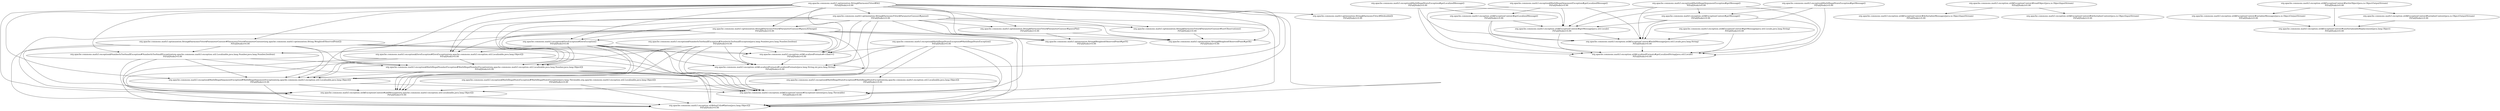 digraph G {
  "org.apache.commons.math3.optimization.fitting$HarmonicFitter$ParameterGuesser#HarmonicFitter$ParameterGuesser(org.apache.commons.math3.optimization.fitting.WeightedObservedPoint[])" [label="org.apache.commons.math3.optimization.fitting$HarmonicFitter$ParameterGuesser#HarmonicFitter$ParameterGuesser(org.apache.commons.math3.optimization.fitting.WeightedObservedPoint[])\nP(Fail|Node)=0.00"];
  "org.apache.commons.math3.exception$NumberIsTooSmallException#NumberIsTooSmallException(org.apache.commons.math3.exception.util.Localizable,java.lang.Number,java.lang.Number,boolean)" [label="org.apache.commons.math3.exception$NumberIsTooSmallException#NumberIsTooSmallException(org.apache.commons.math3.exception.util.Localizable,java.lang.Number,java.lang.Number,boolean)\nP(Fail|Node)=0.00"];
  "org.apache.commons.math3.exception.util$LocalizedFormats#<clinit>()" [label="org.apache.commons.math3.exception.util$LocalizedFormats#<clinit>()\nP(Fail|Node)=0.00"];
  "org.apache.commons.math3.exception.util$ArgUtils#flatten(java.lang.Object[])" [label="org.apache.commons.math3.exception.util$ArgUtils#flatten(java.lang.Object[])\nP(Fail|Node)=0.00"];
  "org.apache.commons.math3.exception.util$ExceptionContext#addMessage(org.apache.commons.math3.exception.util.Localizable,java.lang.Object[])" [label="org.apache.commons.math3.exception.util$ExceptionContext#addMessage(org.apache.commons.math3.exception.util.Localizable,java.lang.Object[])\nP(Fail|Node)=0.00"];
  "org.apache.commons.math3.exception$MathIllegalArgumentException#MathIllegalArgumentException(org.apache.commons.math3.exception.util.Localizable,java.lang.Object[])" [label="org.apache.commons.math3.exception$MathIllegalArgumentException#MathIllegalArgumentException(org.apache.commons.math3.exception.util.Localizable,java.lang.Object[])\nP(Fail|Node)=0.00"];
  "org.apache.commons.math3.exception.util$LocalizedFormats#LocalizedFormats(java.lang.String,int,java.lang.String)" [label="org.apache.commons.math3.exception.util$LocalizedFormats#LocalizedFormats(java.lang.String,int,java.lang.String)\nP(Fail|Node)=0.00"];
  "org.apache.commons.math3.exception$MathIllegalNumberException#MathIllegalNumberException(org.apache.commons.math3.exception.util.Localizable,java.lang.Number,java.lang.Object[])" [label="org.apache.commons.math3.exception$MathIllegalNumberException#MathIllegalNumberException(org.apache.commons.math3.exception.util.Localizable,java.lang.Number,java.lang.Object[])\nP(Fail|Node)=0.00"];
  "org.apache.commons.math3.exception.util$ExceptionContext#ExceptionContext(java.lang.Throwable)" [label="org.apache.commons.math3.exception.util$ExceptionContext#ExceptionContext(java.lang.Throwable)\nP(Fail|Node)=0.00"];
  "org.apache.commons.math3.exception.util$ExceptionContext#getMessage(java.util.Locale)" [label="org.apache.commons.math3.exception.util$ExceptionContext#getMessage(java.util.Locale)\nP(Fail|Node)=0.00"];
  "org.apache.commons.math3.exception.util$ExceptionContext#buildMessage(java.util.Locale,java.lang.String)" [label="org.apache.commons.math3.exception.util$ExceptionContext#buildMessage(java.util.Locale,java.lang.String)\nP(Fail|Node)=0.00"];
  "org.apache.commons.math3.exception.util$LocalizedFormats#getLocalizedString(java.util.Locale)" [label="org.apache.commons.math3.exception.util$LocalizedFormats#getLocalizedString(java.util.Locale)\nP(Fail|Node)=0.00"];
  "org.apache.commons.math3.exception$MathIllegalArgumentException#getLocalizedMessage()" [label="org.apache.commons.math3.exception$MathIllegalArgumentException#getLocalizedMessage()\nP(Fail|Node)=0.00"];
  "org.apache.commons.math3.exception.util$ExceptionContext#getLocalizedMessage()" [label="org.apache.commons.math3.exception.util$ExceptionContext#getLocalizedMessage()\nP(Fail|Node)=0.00"];
  "org.apache.commons.math3.optimization.fitting$HarmonicFitter$ParameterGuesser#guess()" [label="org.apache.commons.math3.optimization.fitting$HarmonicFitter$ParameterGuesser#guess()\nP(Fail|Node)=0.00"];
  "org.apache.commons.math3.optimization.fitting$WeightedObservedPoint#getX()" [label="org.apache.commons.math3.optimization.fitting$WeightedObservedPoint#getX()\nP(Fail|Node)=0.00"];
  "org.apache.commons.math3.optimization.fitting$HarmonicFitter$ParameterGuesser#guessAOmega()" [label="org.apache.commons.math3.optimization.fitting$HarmonicFitter$ParameterGuesser#guessAOmega()\nP(Fail|Node)=0.00"];
  "org.apache.commons.math3.exception$ZeroException#ZeroException(org.apache.commons.math3.exception.util.Localizable,java.lang.Object[])" [label="org.apache.commons.math3.exception$ZeroException#ZeroException(org.apache.commons.math3.exception.util.Localizable,java.lang.Object[])\nP(Fail|Node)=0.00"];
  "org.apache.commons.math3.optimization.fitting$WeightedObservedPoint#getY()" [label="org.apache.commons.math3.optimization.fitting$WeightedObservedPoint#getY()\nP(Fail|Node)=0.00"];
  "org.apache.commons.math3.optimization.fitting$HarmonicFitter$ParameterGuesser#guessPhi()" [label="org.apache.commons.math3.optimization.fitting$HarmonicFitter$ParameterGuesser#guessPhi()\nP(Fail|Node)=0.00"];
  "org.apache.commons.math3.exception$ZeroException#ZeroException()" [label="org.apache.commons.math3.exception$ZeroException#ZeroException()\nP(Fail|Node)=0.00"];
  "org.apache.commons.math3.optimization.fitting$HarmonicFitter$ParameterGuesser#sortObservations()" [label="org.apache.commons.math3.optimization.fitting$HarmonicFitter$ParameterGuesser#sortObservations()\nP(Fail|Node)=0.00"];
  "org.apache.commons.math3.exception$MathIllegalStateException#MathIllegalStateException(java.lang.Throwable,org.apache.commons.math3.exception.util.Localizable,java.lang.Object[])" [label="org.apache.commons.math3.exception$MathIllegalStateException#MathIllegalStateException(java.lang.Throwable,org.apache.commons.math3.exception.util.Localizable,java.lang.Object[])\nP(Fail|Node)=0.00"];
  "org.apache.commons.math3.exception$MathIllegalStateException#MathIllegalStateException(org.apache.commons.math3.exception.util.Localizable,java.lang.Object[])" [label="org.apache.commons.math3.exception$MathIllegalStateException#MathIllegalStateException(org.apache.commons.math3.exception.util.Localizable,java.lang.Object[])\nP(Fail|Node)=0.00"];
  "org.apache.commons.math3.exception$MathIllegalStateException#getLocalizedMessage()" [label="org.apache.commons.math3.exception$MathIllegalStateException#getLocalizedMessage()\nP(Fail|Node)=0.00"];
  "org.apache.commons.math3.optimization.fitting$HarmonicFitter#fit()" [label="org.apache.commons.math3.optimization.fitting$HarmonicFitter#fit()\nP(Fail|Node)=0.00"];
  "org.apache.commons.math3.optimization.fitting$HarmonicFitter#fit(double[])" [label="org.apache.commons.math3.optimization.fitting$HarmonicFitter#fit(double[])\nP(Fail|Node)=0.00"];
  "org.apache.commons.math3.exception$MathIllegalStateException#MathIllegalStateException()" [label="org.apache.commons.math3.exception$MathIllegalStateException#MathIllegalStateException()\nP(Fail|Node)=0.00"];
  "org.apache.commons.math3.exception.util$ExceptionContext#getMessage()" [label="org.apache.commons.math3.exception.util$ExceptionContext#getMessage()\nP(Fail|Node)=0.00"];
  "org.apache.commons.math3.exception$NumberIsTooSmallException#NumberIsTooSmallException(java.lang.Number,java.lang.Number,boolean)" [label="org.apache.commons.math3.exception$NumberIsTooSmallException#NumberIsTooSmallException(java.lang.Number,java.lang.Number,boolean)\nP(Fail|Node)=0.00"];
  "org.apache.commons.math3.exception.util$ExceptionContext#readObject(java.io.ObjectInputStream)" [label="org.apache.commons.math3.exception.util$ExceptionContext#readObject(java.io.ObjectInputStream)\nP(Fail|Node)=0.00"];
  "org.apache.commons.math3.exception.util$ExceptionContext#deSerializeMessages(java.io.ObjectInputStream)" [label="org.apache.commons.math3.exception.util$ExceptionContext#deSerializeMessages(java.io.ObjectInputStream)\nP(Fail|Node)=0.00"];
  "org.apache.commons.math3.exception.util$ExceptionContext#deSerializeContext(java.io.ObjectInputStream)" [label="org.apache.commons.math3.exception.util$ExceptionContext#deSerializeContext(java.io.ObjectInputStream)\nP(Fail|Node)=0.00"];
  "org.apache.commons.math3.exception.util$ExceptionContext#serializeMessages(java.io.ObjectOutputStream)" [label="org.apache.commons.math3.exception.util$ExceptionContext#serializeMessages(java.io.ObjectOutputStream)\nP(Fail|Node)=0.00"];
  "org.apache.commons.math3.exception.util$ExceptionContext#nonSerializableReplacement(java.lang.Object)" [label="org.apache.commons.math3.exception.util$ExceptionContext#nonSerializableReplacement(java.lang.Object)\nP(Fail|Node)=0.00"];
  "org.apache.commons.math3.exception.util$ExceptionContext#serializeContext(java.io.ObjectOutputStream)" [label="org.apache.commons.math3.exception.util$ExceptionContext#serializeContext(java.io.ObjectOutputStream)\nP(Fail|Node)=0.00"];
  "org.apache.commons.math3.exception.util$ExceptionContext#getMessage(java.util.Locale,java.lang.String)" [label="org.apache.commons.math3.exception.util$ExceptionContext#getMessage(java.util.Locale,java.lang.String)\nP(Fail|Node)=0.00"];
  "org.apache.commons.math3.exception$MathIllegalArgumentException#getMessage()" [label="org.apache.commons.math3.exception$MathIllegalArgumentException#getMessage()\nP(Fail|Node)=0.00"];
  "org.apache.commons.math3.exception.util$ExceptionContext#writeObject(java.io.ObjectOutputStream)" [label="org.apache.commons.math3.exception.util$ExceptionContext#writeObject(java.io.ObjectOutputStream)\nP(Fail|Node)=0.00"];
  "org.apache.commons.math3.exception$MathIllegalStateException#getMessage()" [label="org.apache.commons.math3.exception$MathIllegalStateException#getMessage()\nP(Fail|Node)=0.00"];
  "org.apache.commons.math3.optimization.fitting$HarmonicFitter$ParameterGuesser#HarmonicFitter$ParameterGuesser(org.apache.commons.math3.optimization.fitting.WeightedObservedPoint[])" -> "org.apache.commons.math3.exception$NumberIsTooSmallException#NumberIsTooSmallException(org.apache.commons.math3.exception.util.Localizable,java.lang.Number,java.lang.Number,boolean)";
  "org.apache.commons.math3.optimization.fitting$HarmonicFitter$ParameterGuesser#HarmonicFitter$ParameterGuesser(org.apache.commons.math3.optimization.fitting.WeightedObservedPoint[])" -> "org.apache.commons.math3.exception.util$LocalizedFormats#<clinit>()";
  "org.apache.commons.math3.optimization.fitting$HarmonicFitter$ParameterGuesser#HarmonicFitter$ParameterGuesser(org.apache.commons.math3.optimization.fitting.WeightedObservedPoint[])" -> "org.apache.commons.math3.exception.util$ArgUtils#flatten(java.lang.Object[])";
  "org.apache.commons.math3.optimization.fitting$HarmonicFitter$ParameterGuesser#HarmonicFitter$ParameterGuesser(org.apache.commons.math3.optimization.fitting.WeightedObservedPoint[])" -> "org.apache.commons.math3.exception.util$ExceptionContext#addMessage(org.apache.commons.math3.exception.util.Localizable,java.lang.Object[])";
  "org.apache.commons.math3.optimization.fitting$HarmonicFitter$ParameterGuesser#HarmonicFitter$ParameterGuesser(org.apache.commons.math3.optimization.fitting.WeightedObservedPoint[])" -> "org.apache.commons.math3.exception$MathIllegalArgumentException#MathIllegalArgumentException(org.apache.commons.math3.exception.util.Localizable,java.lang.Object[])";
  "org.apache.commons.math3.optimization.fitting$HarmonicFitter$ParameterGuesser#HarmonicFitter$ParameterGuesser(org.apache.commons.math3.optimization.fitting.WeightedObservedPoint[])" -> "org.apache.commons.math3.exception.util$LocalizedFormats#LocalizedFormats(java.lang.String,int,java.lang.String)";
  "org.apache.commons.math3.optimization.fitting$HarmonicFitter$ParameterGuesser#HarmonicFitter$ParameterGuesser(org.apache.commons.math3.optimization.fitting.WeightedObservedPoint[])" -> "org.apache.commons.math3.exception$MathIllegalNumberException#MathIllegalNumberException(org.apache.commons.math3.exception.util.Localizable,java.lang.Number,java.lang.Object[])";
  "org.apache.commons.math3.optimization.fitting$HarmonicFitter$ParameterGuesser#HarmonicFitter$ParameterGuesser(org.apache.commons.math3.optimization.fitting.WeightedObservedPoint[])" -> "org.apache.commons.math3.exception.util$ExceptionContext#ExceptionContext(java.lang.Throwable)";
  "org.apache.commons.math3.exception$NumberIsTooSmallException#NumberIsTooSmallException(org.apache.commons.math3.exception.util.Localizable,java.lang.Number,java.lang.Number,boolean)" -> "org.apache.commons.math3.exception.util$ArgUtils#flatten(java.lang.Object[])";
  "org.apache.commons.math3.exception$NumberIsTooSmallException#NumberIsTooSmallException(org.apache.commons.math3.exception.util.Localizable,java.lang.Number,java.lang.Number,boolean)" -> "org.apache.commons.math3.exception.util$ExceptionContext#addMessage(org.apache.commons.math3.exception.util.Localizable,java.lang.Object[])";
  "org.apache.commons.math3.exception$NumberIsTooSmallException#NumberIsTooSmallException(org.apache.commons.math3.exception.util.Localizable,java.lang.Number,java.lang.Number,boolean)" -> "org.apache.commons.math3.exception$MathIllegalArgumentException#MathIllegalArgumentException(org.apache.commons.math3.exception.util.Localizable,java.lang.Object[])";
  "org.apache.commons.math3.exception$NumberIsTooSmallException#NumberIsTooSmallException(org.apache.commons.math3.exception.util.Localizable,java.lang.Number,java.lang.Number,boolean)" -> "org.apache.commons.math3.exception$MathIllegalNumberException#MathIllegalNumberException(org.apache.commons.math3.exception.util.Localizable,java.lang.Number,java.lang.Object[])";
  "org.apache.commons.math3.exception$NumberIsTooSmallException#NumberIsTooSmallException(org.apache.commons.math3.exception.util.Localizable,java.lang.Number,java.lang.Number,boolean)" -> "org.apache.commons.math3.exception.util$ExceptionContext#ExceptionContext(java.lang.Throwable)";
  "org.apache.commons.math3.exception.util$LocalizedFormats#<clinit>()" -> "org.apache.commons.math3.exception.util$LocalizedFormats#LocalizedFormats(java.lang.String,int,java.lang.String)";
  "org.apache.commons.math3.exception.util$ExceptionContext#addMessage(org.apache.commons.math3.exception.util.Localizable,java.lang.Object[])" -> "org.apache.commons.math3.exception.util$ArgUtils#flatten(java.lang.Object[])";
  "org.apache.commons.math3.exception$MathIllegalArgumentException#MathIllegalArgumentException(org.apache.commons.math3.exception.util.Localizable,java.lang.Object[])" -> "org.apache.commons.math3.exception.util$ArgUtils#flatten(java.lang.Object[])";
  "org.apache.commons.math3.exception$MathIllegalArgumentException#MathIllegalArgumentException(org.apache.commons.math3.exception.util.Localizable,java.lang.Object[])" -> "org.apache.commons.math3.exception.util$ExceptionContext#addMessage(org.apache.commons.math3.exception.util.Localizable,java.lang.Object[])";
  "org.apache.commons.math3.exception$MathIllegalArgumentException#MathIllegalArgumentException(org.apache.commons.math3.exception.util.Localizable,java.lang.Object[])" -> "org.apache.commons.math3.exception.util$ExceptionContext#ExceptionContext(java.lang.Throwable)";
  "org.apache.commons.math3.exception$MathIllegalNumberException#MathIllegalNumberException(org.apache.commons.math3.exception.util.Localizable,java.lang.Number,java.lang.Object[])" -> "org.apache.commons.math3.exception.util$ArgUtils#flatten(java.lang.Object[])";
  "org.apache.commons.math3.exception$MathIllegalNumberException#MathIllegalNumberException(org.apache.commons.math3.exception.util.Localizable,java.lang.Number,java.lang.Object[])" -> "org.apache.commons.math3.exception.util$ExceptionContext#addMessage(org.apache.commons.math3.exception.util.Localizable,java.lang.Object[])";
  "org.apache.commons.math3.exception$MathIllegalNumberException#MathIllegalNumberException(org.apache.commons.math3.exception.util.Localizable,java.lang.Number,java.lang.Object[])" -> "org.apache.commons.math3.exception$MathIllegalArgumentException#MathIllegalArgumentException(org.apache.commons.math3.exception.util.Localizable,java.lang.Object[])";
  "org.apache.commons.math3.exception$MathIllegalNumberException#MathIllegalNumberException(org.apache.commons.math3.exception.util.Localizable,java.lang.Number,java.lang.Object[])" -> "org.apache.commons.math3.exception.util$ExceptionContext#ExceptionContext(java.lang.Throwable)";
  "org.apache.commons.math3.exception.util$ExceptionContext#getMessage(java.util.Locale)" -> "org.apache.commons.math3.exception.util$ExceptionContext#buildMessage(java.util.Locale,java.lang.String)";
  "org.apache.commons.math3.exception.util$ExceptionContext#getMessage(java.util.Locale)" -> "org.apache.commons.math3.exception.util$LocalizedFormats#getLocalizedString(java.util.Locale)";
  "org.apache.commons.math3.exception.util$ExceptionContext#buildMessage(java.util.Locale,java.lang.String)" -> "org.apache.commons.math3.exception.util$LocalizedFormats#getLocalizedString(java.util.Locale)";
  "org.apache.commons.math3.exception$MathIllegalArgumentException#getLocalizedMessage()" -> "org.apache.commons.math3.exception.util$ExceptionContext#getMessage(java.util.Locale)";
  "org.apache.commons.math3.exception$MathIllegalArgumentException#getLocalizedMessage()" -> "org.apache.commons.math3.exception.util$ExceptionContext#getLocalizedMessage()";
  "org.apache.commons.math3.exception$MathIllegalArgumentException#getLocalizedMessage()" -> "org.apache.commons.math3.exception.util$ExceptionContext#buildMessage(java.util.Locale,java.lang.String)";
  "org.apache.commons.math3.exception$MathIllegalArgumentException#getLocalizedMessage()" -> "org.apache.commons.math3.exception.util$LocalizedFormats#getLocalizedString(java.util.Locale)";
  "org.apache.commons.math3.exception.util$ExceptionContext#getLocalizedMessage()" -> "org.apache.commons.math3.exception.util$ExceptionContext#getMessage(java.util.Locale)";
  "org.apache.commons.math3.exception.util$ExceptionContext#getLocalizedMessage()" -> "org.apache.commons.math3.exception.util$ExceptionContext#buildMessage(java.util.Locale,java.lang.String)";
  "org.apache.commons.math3.exception.util$ExceptionContext#getLocalizedMessage()" -> "org.apache.commons.math3.exception.util$LocalizedFormats#getLocalizedString(java.util.Locale)";
  "org.apache.commons.math3.optimization.fitting$HarmonicFitter$ParameterGuesser#guess()" -> "org.apache.commons.math3.optimization.fitting$WeightedObservedPoint#getX()";
  "org.apache.commons.math3.optimization.fitting$HarmonicFitter$ParameterGuesser#guess()" -> "org.apache.commons.math3.optimization.fitting$HarmonicFitter$ParameterGuesser#guessAOmega()";
  "org.apache.commons.math3.optimization.fitting$HarmonicFitter$ParameterGuesser#guess()" -> "org.apache.commons.math3.exception$ZeroException#ZeroException(org.apache.commons.math3.exception.util.Localizable,java.lang.Object[])";
  "org.apache.commons.math3.optimization.fitting$HarmonicFitter$ParameterGuesser#guess()" -> "org.apache.commons.math3.optimization.fitting$WeightedObservedPoint#getY()";
  "org.apache.commons.math3.optimization.fitting$HarmonicFitter$ParameterGuesser#guess()" -> "org.apache.commons.math3.exception.util$LocalizedFormats#<clinit>()";
  "org.apache.commons.math3.optimization.fitting$HarmonicFitter$ParameterGuesser#guess()" -> "org.apache.commons.math3.exception.util$ArgUtils#flatten(java.lang.Object[])";
  "org.apache.commons.math3.optimization.fitting$HarmonicFitter$ParameterGuesser#guess()" -> "org.apache.commons.math3.optimization.fitting$HarmonicFitter$ParameterGuesser#guessPhi()";
  "org.apache.commons.math3.optimization.fitting$HarmonicFitter$ParameterGuesser#guess()" -> "org.apache.commons.math3.exception$ZeroException#ZeroException()";
  "org.apache.commons.math3.optimization.fitting$HarmonicFitter$ParameterGuesser#guess()" -> "org.apache.commons.math3.exception.util$ExceptionContext#addMessage(org.apache.commons.math3.exception.util.Localizable,java.lang.Object[])";
  "org.apache.commons.math3.optimization.fitting$HarmonicFitter$ParameterGuesser#guess()" -> "org.apache.commons.math3.exception$MathIllegalArgumentException#MathIllegalArgumentException(org.apache.commons.math3.exception.util.Localizable,java.lang.Object[])";
  "org.apache.commons.math3.optimization.fitting$HarmonicFitter$ParameterGuesser#guess()" -> "org.apache.commons.math3.exception.util$LocalizedFormats#LocalizedFormats(java.lang.String,int,java.lang.String)";
  "org.apache.commons.math3.optimization.fitting$HarmonicFitter$ParameterGuesser#guess()" -> "org.apache.commons.math3.exception$MathIllegalNumberException#MathIllegalNumberException(org.apache.commons.math3.exception.util.Localizable,java.lang.Number,java.lang.Object[])";
  "org.apache.commons.math3.optimization.fitting$HarmonicFitter$ParameterGuesser#guess()" -> "org.apache.commons.math3.optimization.fitting$HarmonicFitter$ParameterGuesser#sortObservations()";
  "org.apache.commons.math3.optimization.fitting$HarmonicFitter$ParameterGuesser#guess()" -> "org.apache.commons.math3.exception.util$ExceptionContext#ExceptionContext(java.lang.Throwable)";
  "org.apache.commons.math3.optimization.fitting$HarmonicFitter$ParameterGuesser#guessAOmega()" -> "org.apache.commons.math3.optimization.fitting$WeightedObservedPoint#getX()";
  "org.apache.commons.math3.optimization.fitting$HarmonicFitter$ParameterGuesser#guessAOmega()" -> "org.apache.commons.math3.exception$ZeroException#ZeroException(org.apache.commons.math3.exception.util.Localizable,java.lang.Object[])";
  "org.apache.commons.math3.optimization.fitting$HarmonicFitter$ParameterGuesser#guessAOmega()" -> "org.apache.commons.math3.optimization.fitting$WeightedObservedPoint#getY()";
  "org.apache.commons.math3.optimization.fitting$HarmonicFitter$ParameterGuesser#guessAOmega()" -> "org.apache.commons.math3.exception.util$LocalizedFormats#<clinit>()";
  "org.apache.commons.math3.optimization.fitting$HarmonicFitter$ParameterGuesser#guessAOmega()" -> "org.apache.commons.math3.exception.util$ArgUtils#flatten(java.lang.Object[])";
  "org.apache.commons.math3.optimization.fitting$HarmonicFitter$ParameterGuesser#guessAOmega()" -> "org.apache.commons.math3.exception$ZeroException#ZeroException()";
  "org.apache.commons.math3.optimization.fitting$HarmonicFitter$ParameterGuesser#guessAOmega()" -> "org.apache.commons.math3.exception.util$ExceptionContext#addMessage(org.apache.commons.math3.exception.util.Localizable,java.lang.Object[])";
  "org.apache.commons.math3.optimization.fitting$HarmonicFitter$ParameterGuesser#guessAOmega()" -> "org.apache.commons.math3.exception$MathIllegalArgumentException#MathIllegalArgumentException(org.apache.commons.math3.exception.util.Localizable,java.lang.Object[])";
  "org.apache.commons.math3.optimization.fitting$HarmonicFitter$ParameterGuesser#guessAOmega()" -> "org.apache.commons.math3.exception.util$LocalizedFormats#LocalizedFormats(java.lang.String,int,java.lang.String)";
  "org.apache.commons.math3.optimization.fitting$HarmonicFitter$ParameterGuesser#guessAOmega()" -> "org.apache.commons.math3.exception$MathIllegalNumberException#MathIllegalNumberException(org.apache.commons.math3.exception.util.Localizable,java.lang.Number,java.lang.Object[])";
  "org.apache.commons.math3.optimization.fitting$HarmonicFitter$ParameterGuesser#guessAOmega()" -> "org.apache.commons.math3.exception.util$ExceptionContext#ExceptionContext(java.lang.Throwable)";
  "org.apache.commons.math3.exception$ZeroException#ZeroException(org.apache.commons.math3.exception.util.Localizable,java.lang.Object[])" -> "org.apache.commons.math3.exception.util$ArgUtils#flatten(java.lang.Object[])";
  "org.apache.commons.math3.exception$ZeroException#ZeroException(org.apache.commons.math3.exception.util.Localizable,java.lang.Object[])" -> "org.apache.commons.math3.exception.util$ExceptionContext#addMessage(org.apache.commons.math3.exception.util.Localizable,java.lang.Object[])";
  "org.apache.commons.math3.exception$ZeroException#ZeroException(org.apache.commons.math3.exception.util.Localizable,java.lang.Object[])" -> "org.apache.commons.math3.exception$MathIllegalArgumentException#MathIllegalArgumentException(org.apache.commons.math3.exception.util.Localizable,java.lang.Object[])";
  "org.apache.commons.math3.exception$ZeroException#ZeroException(org.apache.commons.math3.exception.util.Localizable,java.lang.Object[])" -> "org.apache.commons.math3.exception$MathIllegalNumberException#MathIllegalNumberException(org.apache.commons.math3.exception.util.Localizable,java.lang.Number,java.lang.Object[])";
  "org.apache.commons.math3.exception$ZeroException#ZeroException(org.apache.commons.math3.exception.util.Localizable,java.lang.Object[])" -> "org.apache.commons.math3.exception.util$ExceptionContext#ExceptionContext(java.lang.Throwable)";
  "org.apache.commons.math3.optimization.fitting$HarmonicFitter$ParameterGuesser#guessPhi()" -> "org.apache.commons.math3.optimization.fitting$WeightedObservedPoint#getX()";
  "org.apache.commons.math3.optimization.fitting$HarmonicFitter$ParameterGuesser#guessPhi()" -> "org.apache.commons.math3.optimization.fitting$WeightedObservedPoint#getY()";
  "org.apache.commons.math3.exception$ZeroException#ZeroException()" -> "org.apache.commons.math3.exception$ZeroException#ZeroException(org.apache.commons.math3.exception.util.Localizable,java.lang.Object[])";
  "org.apache.commons.math3.exception$ZeroException#ZeroException()" -> "org.apache.commons.math3.exception.util$LocalizedFormats#<clinit>()";
  "org.apache.commons.math3.exception$ZeroException#ZeroException()" -> "org.apache.commons.math3.exception.util$ArgUtils#flatten(java.lang.Object[])";
  "org.apache.commons.math3.exception$ZeroException#ZeroException()" -> "org.apache.commons.math3.exception.util$ExceptionContext#addMessage(org.apache.commons.math3.exception.util.Localizable,java.lang.Object[])";
  "org.apache.commons.math3.exception$ZeroException#ZeroException()" -> "org.apache.commons.math3.exception$MathIllegalArgumentException#MathIllegalArgumentException(org.apache.commons.math3.exception.util.Localizable,java.lang.Object[])";
  "org.apache.commons.math3.exception$ZeroException#ZeroException()" -> "org.apache.commons.math3.exception.util$LocalizedFormats#LocalizedFormats(java.lang.String,int,java.lang.String)";
  "org.apache.commons.math3.exception$ZeroException#ZeroException()" -> "org.apache.commons.math3.exception$MathIllegalNumberException#MathIllegalNumberException(org.apache.commons.math3.exception.util.Localizable,java.lang.Number,java.lang.Object[])";
  "org.apache.commons.math3.exception$ZeroException#ZeroException()" -> "org.apache.commons.math3.exception.util$ExceptionContext#ExceptionContext(java.lang.Throwable)";
  "org.apache.commons.math3.optimization.fitting$HarmonicFitter$ParameterGuesser#sortObservations()" -> "org.apache.commons.math3.optimization.fitting$WeightedObservedPoint#getX()";
  "org.apache.commons.math3.exception$MathIllegalStateException#MathIllegalStateException(java.lang.Throwable,org.apache.commons.math3.exception.util.Localizable,java.lang.Object[])" -> "org.apache.commons.math3.exception.util$ArgUtils#flatten(java.lang.Object[])";
  "org.apache.commons.math3.exception$MathIllegalStateException#MathIllegalStateException(java.lang.Throwable,org.apache.commons.math3.exception.util.Localizable,java.lang.Object[])" -> "org.apache.commons.math3.exception.util$ExceptionContext#addMessage(org.apache.commons.math3.exception.util.Localizable,java.lang.Object[])";
  "org.apache.commons.math3.exception$MathIllegalStateException#MathIllegalStateException(java.lang.Throwable,org.apache.commons.math3.exception.util.Localizable,java.lang.Object[])" -> "org.apache.commons.math3.exception.util$ExceptionContext#ExceptionContext(java.lang.Throwable)";
  "org.apache.commons.math3.exception$MathIllegalStateException#MathIllegalStateException(org.apache.commons.math3.exception.util.Localizable,java.lang.Object[])" -> "org.apache.commons.math3.exception.util$ArgUtils#flatten(java.lang.Object[])";
  "org.apache.commons.math3.exception$MathIllegalStateException#MathIllegalStateException(org.apache.commons.math3.exception.util.Localizable,java.lang.Object[])" -> "org.apache.commons.math3.exception.util$ExceptionContext#addMessage(org.apache.commons.math3.exception.util.Localizable,java.lang.Object[])";
  "org.apache.commons.math3.exception$MathIllegalStateException#MathIllegalStateException(org.apache.commons.math3.exception.util.Localizable,java.lang.Object[])" -> "org.apache.commons.math3.exception.util$ExceptionContext#ExceptionContext(java.lang.Throwable)";
  "org.apache.commons.math3.exception$MathIllegalStateException#getLocalizedMessage()" -> "org.apache.commons.math3.exception.util$ExceptionContext#getMessage(java.util.Locale)";
  "org.apache.commons.math3.exception$MathIllegalStateException#getLocalizedMessage()" -> "org.apache.commons.math3.exception.util$ExceptionContext#getLocalizedMessage()";
  "org.apache.commons.math3.exception$MathIllegalStateException#getLocalizedMessage()" -> "org.apache.commons.math3.exception.util$ExceptionContext#buildMessage(java.util.Locale,java.lang.String)";
  "org.apache.commons.math3.exception$MathIllegalStateException#getLocalizedMessage()" -> "org.apache.commons.math3.exception.util$LocalizedFormats#getLocalizedString(java.util.Locale)";
  "org.apache.commons.math3.optimization.fitting$HarmonicFitter#fit()" -> "org.apache.commons.math3.optimization.fitting$WeightedObservedPoint#getX()";
  "org.apache.commons.math3.optimization.fitting$HarmonicFitter#fit()" -> "org.apache.commons.math3.optimization.fitting$HarmonicFitter$ParameterGuesser#HarmonicFitter$ParameterGuesser(org.apache.commons.math3.optimization.fitting.WeightedObservedPoint[])";
  "org.apache.commons.math3.optimization.fitting$HarmonicFitter#fit()" -> "org.apache.commons.math3.optimization.fitting$HarmonicFitter$ParameterGuesser#guess()";
  "org.apache.commons.math3.optimization.fitting$HarmonicFitter#fit()" -> "org.apache.commons.math3.optimization.fitting$HarmonicFitter$ParameterGuesser#guessAOmega()";
  "org.apache.commons.math3.optimization.fitting$HarmonicFitter#fit()" -> "org.apache.commons.math3.exception$ZeroException#ZeroException(org.apache.commons.math3.exception.util.Localizable,java.lang.Object[])";
  "org.apache.commons.math3.optimization.fitting$HarmonicFitter#fit()" -> "org.apache.commons.math3.exception$NumberIsTooSmallException#NumberIsTooSmallException(org.apache.commons.math3.exception.util.Localizable,java.lang.Number,java.lang.Number,boolean)";
  "org.apache.commons.math3.optimization.fitting$HarmonicFitter#fit()" -> "org.apache.commons.math3.optimization.fitting$WeightedObservedPoint#getY()";
  "org.apache.commons.math3.optimization.fitting$HarmonicFitter#fit()" -> "org.apache.commons.math3.optimization.fitting$HarmonicFitter#fit(double[])";
  "org.apache.commons.math3.optimization.fitting$HarmonicFitter#fit()" -> "org.apache.commons.math3.exception.util$LocalizedFormats#<clinit>()";
  "org.apache.commons.math3.optimization.fitting$HarmonicFitter#fit()" -> "org.apache.commons.math3.exception.util$ArgUtils#flatten(java.lang.Object[])";
  "org.apache.commons.math3.optimization.fitting$HarmonicFitter#fit()" -> "org.apache.commons.math3.optimization.fitting$HarmonicFitter$ParameterGuesser#guessPhi()";
  "org.apache.commons.math3.optimization.fitting$HarmonicFitter#fit()" -> "org.apache.commons.math3.exception$ZeroException#ZeroException()";
  "org.apache.commons.math3.optimization.fitting$HarmonicFitter#fit()" -> "org.apache.commons.math3.exception.util$ExceptionContext#addMessage(org.apache.commons.math3.exception.util.Localizable,java.lang.Object[])";
  "org.apache.commons.math3.optimization.fitting$HarmonicFitter#fit()" -> "org.apache.commons.math3.exception$MathIllegalArgumentException#MathIllegalArgumentException(org.apache.commons.math3.exception.util.Localizable,java.lang.Object[])";
  "org.apache.commons.math3.optimization.fitting$HarmonicFitter#fit()" -> "org.apache.commons.math3.exception.util$LocalizedFormats#LocalizedFormats(java.lang.String,int,java.lang.String)";
  "org.apache.commons.math3.optimization.fitting$HarmonicFitter#fit()" -> "org.apache.commons.math3.exception$MathIllegalNumberException#MathIllegalNumberException(org.apache.commons.math3.exception.util.Localizable,java.lang.Number,java.lang.Object[])";
  "org.apache.commons.math3.optimization.fitting$HarmonicFitter#fit()" -> "org.apache.commons.math3.optimization.fitting$HarmonicFitter$ParameterGuesser#sortObservations()";
  "org.apache.commons.math3.optimization.fitting$HarmonicFitter#fit()" -> "org.apache.commons.math3.exception.util$ExceptionContext#ExceptionContext(java.lang.Throwable)";
  "org.apache.commons.math3.exception$MathIllegalStateException#MathIllegalStateException()" -> "org.apache.commons.math3.exception$MathIllegalStateException#MathIllegalStateException(org.apache.commons.math3.exception.util.Localizable,java.lang.Object[])";
  "org.apache.commons.math3.exception$MathIllegalStateException#MathIllegalStateException()" -> "org.apache.commons.math3.exception.util$LocalizedFormats#<clinit>()";
  "org.apache.commons.math3.exception$MathIllegalStateException#MathIllegalStateException()" -> "org.apache.commons.math3.exception.util$ArgUtils#flatten(java.lang.Object[])";
  "org.apache.commons.math3.exception$MathIllegalStateException#MathIllegalStateException()" -> "org.apache.commons.math3.exception.util$ExceptionContext#addMessage(org.apache.commons.math3.exception.util.Localizable,java.lang.Object[])";
  "org.apache.commons.math3.exception$MathIllegalStateException#MathIllegalStateException()" -> "org.apache.commons.math3.exception.util$LocalizedFormats#LocalizedFormats(java.lang.String,int,java.lang.String)";
  "org.apache.commons.math3.exception$MathIllegalStateException#MathIllegalStateException()" -> "org.apache.commons.math3.exception.util$ExceptionContext#ExceptionContext(java.lang.Throwable)";
  "org.apache.commons.math3.exception.util$ExceptionContext#getMessage()" -> "org.apache.commons.math3.exception.util$ExceptionContext#getMessage(java.util.Locale)";
  "org.apache.commons.math3.exception.util$ExceptionContext#getMessage()" -> "org.apache.commons.math3.exception.util$ExceptionContext#buildMessage(java.util.Locale,java.lang.String)";
  "org.apache.commons.math3.exception.util$ExceptionContext#getMessage()" -> "org.apache.commons.math3.exception.util$LocalizedFormats#getLocalizedString(java.util.Locale)";
  "org.apache.commons.math3.exception$NumberIsTooSmallException#NumberIsTooSmallException(java.lang.Number,java.lang.Number,boolean)" -> "org.apache.commons.math3.exception$NumberIsTooSmallException#NumberIsTooSmallException(org.apache.commons.math3.exception.util.Localizable,java.lang.Number,java.lang.Number,boolean)";
  "org.apache.commons.math3.exception$NumberIsTooSmallException#NumberIsTooSmallException(java.lang.Number,java.lang.Number,boolean)" -> "org.apache.commons.math3.exception.util$LocalizedFormats#<clinit>()";
  "org.apache.commons.math3.exception$NumberIsTooSmallException#NumberIsTooSmallException(java.lang.Number,java.lang.Number,boolean)" -> "org.apache.commons.math3.exception.util$ArgUtils#flatten(java.lang.Object[])";
  "org.apache.commons.math3.exception$NumberIsTooSmallException#NumberIsTooSmallException(java.lang.Number,java.lang.Number,boolean)" -> "org.apache.commons.math3.exception.util$ExceptionContext#addMessage(org.apache.commons.math3.exception.util.Localizable,java.lang.Object[])";
  "org.apache.commons.math3.exception$NumberIsTooSmallException#NumberIsTooSmallException(java.lang.Number,java.lang.Number,boolean)" -> "org.apache.commons.math3.exception$MathIllegalArgumentException#MathIllegalArgumentException(org.apache.commons.math3.exception.util.Localizable,java.lang.Object[])";
  "org.apache.commons.math3.exception$NumberIsTooSmallException#NumberIsTooSmallException(java.lang.Number,java.lang.Number,boolean)" -> "org.apache.commons.math3.exception.util$LocalizedFormats#LocalizedFormats(java.lang.String,int,java.lang.String)";
  "org.apache.commons.math3.exception$NumberIsTooSmallException#NumberIsTooSmallException(java.lang.Number,java.lang.Number,boolean)" -> "org.apache.commons.math3.exception$MathIllegalNumberException#MathIllegalNumberException(org.apache.commons.math3.exception.util.Localizable,java.lang.Number,java.lang.Object[])";
  "org.apache.commons.math3.exception$NumberIsTooSmallException#NumberIsTooSmallException(java.lang.Number,java.lang.Number,boolean)" -> "org.apache.commons.math3.exception.util$ExceptionContext#ExceptionContext(java.lang.Throwable)";
  "org.apache.commons.math3.exception.util$ExceptionContext#readObject(java.io.ObjectInputStream)" -> "org.apache.commons.math3.exception.util$ExceptionContext#deSerializeMessages(java.io.ObjectInputStream)";
  "org.apache.commons.math3.exception.util$ExceptionContext#readObject(java.io.ObjectInputStream)" -> "org.apache.commons.math3.exception.util$ExceptionContext#deSerializeContext(java.io.ObjectInputStream)";
  "org.apache.commons.math3.exception.util$ExceptionContext#serializeMessages(java.io.ObjectOutputStream)" -> "org.apache.commons.math3.exception.util$ExceptionContext#nonSerializableReplacement(java.lang.Object)";
  "org.apache.commons.math3.exception.util$ExceptionContext#serializeContext(java.io.ObjectOutputStream)" -> "org.apache.commons.math3.exception.util$ExceptionContext#nonSerializableReplacement(java.lang.Object)";
  "org.apache.commons.math3.exception.util$ExceptionContext#getMessage(java.util.Locale,java.lang.String)" -> "org.apache.commons.math3.exception.util$ExceptionContext#buildMessage(java.util.Locale,java.lang.String)";
  "org.apache.commons.math3.exception.util$ExceptionContext#getMessage(java.util.Locale,java.lang.String)" -> "org.apache.commons.math3.exception.util$LocalizedFormats#getLocalizedString(java.util.Locale)";
  "org.apache.commons.math3.exception$MathIllegalArgumentException#getMessage()" -> "org.apache.commons.math3.exception.util$ExceptionContext#getMessage(java.util.Locale)";
  "org.apache.commons.math3.exception$MathIllegalArgumentException#getMessage()" -> "org.apache.commons.math3.exception.util$ExceptionContext#buildMessage(java.util.Locale,java.lang.String)";
  "org.apache.commons.math3.exception$MathIllegalArgumentException#getMessage()" -> "org.apache.commons.math3.exception.util$ExceptionContext#getMessage()";
  "org.apache.commons.math3.exception$MathIllegalArgumentException#getMessage()" -> "org.apache.commons.math3.exception.util$LocalizedFormats#getLocalizedString(java.util.Locale)";
  "org.apache.commons.math3.exception.util$ExceptionContext#writeObject(java.io.ObjectOutputStream)" -> "org.apache.commons.math3.exception.util$ExceptionContext#serializeMessages(java.io.ObjectOutputStream)";
  "org.apache.commons.math3.exception.util$ExceptionContext#writeObject(java.io.ObjectOutputStream)" -> "org.apache.commons.math3.exception.util$ExceptionContext#serializeContext(java.io.ObjectOutputStream)";
  "org.apache.commons.math3.exception.util$ExceptionContext#writeObject(java.io.ObjectOutputStream)" -> "org.apache.commons.math3.exception.util$ExceptionContext#nonSerializableReplacement(java.lang.Object)";
  "org.apache.commons.math3.exception$MathIllegalStateException#getMessage()" -> "org.apache.commons.math3.exception.util$ExceptionContext#getMessage(java.util.Locale)";
  "org.apache.commons.math3.exception$MathIllegalStateException#getMessage()" -> "org.apache.commons.math3.exception.util$ExceptionContext#buildMessage(java.util.Locale,java.lang.String)";
  "org.apache.commons.math3.exception$MathIllegalStateException#getMessage()" -> "org.apache.commons.math3.exception.util$ExceptionContext#getMessage()";
  "org.apache.commons.math3.exception$MathIllegalStateException#getMessage()" -> "org.apache.commons.math3.exception.util$LocalizedFormats#getLocalizedString(java.util.Locale)";
}
